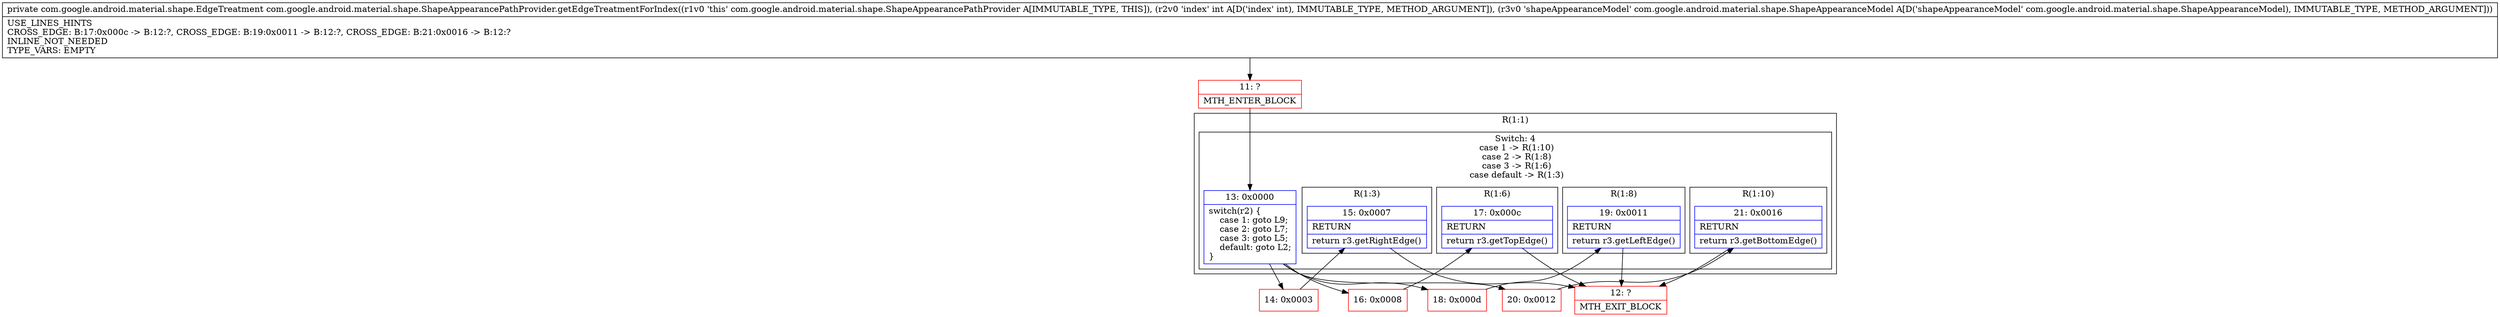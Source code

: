 digraph "CFG forcom.google.android.material.shape.ShapeAppearancePathProvider.getEdgeTreatmentForIndex(ILcom\/google\/android\/material\/shape\/ShapeAppearanceModel;)Lcom\/google\/android\/material\/shape\/EdgeTreatment;" {
subgraph cluster_Region_1177775983 {
label = "R(1:1)";
node [shape=record,color=blue];
subgraph cluster_SwitchRegion_520578700 {
label = "Switch: 4
 case 1 -> R(1:10)
 case 2 -> R(1:8)
 case 3 -> R(1:6)
 case default -> R(1:3)";
node [shape=record,color=blue];
Node_13 [shape=record,label="{13\:\ 0x0000|switch(r2) \{\l    case 1: goto L9;\l    case 2: goto L7;\l    case 3: goto L5;\l    default: goto L2;\l\}\l}"];
subgraph cluster_Region_1985939703 {
label = "R(1:10)";
node [shape=record,color=blue];
Node_21 [shape=record,label="{21\:\ 0x0016|RETURN\l|return r3.getBottomEdge()\l}"];
}
subgraph cluster_Region_1481346635 {
label = "R(1:8)";
node [shape=record,color=blue];
Node_19 [shape=record,label="{19\:\ 0x0011|RETURN\l|return r3.getLeftEdge()\l}"];
}
subgraph cluster_Region_98490938 {
label = "R(1:6)";
node [shape=record,color=blue];
Node_17 [shape=record,label="{17\:\ 0x000c|RETURN\l|return r3.getTopEdge()\l}"];
}
subgraph cluster_Region_566886155 {
label = "R(1:3)";
node [shape=record,color=blue];
Node_15 [shape=record,label="{15\:\ 0x0007|RETURN\l|return r3.getRightEdge()\l}"];
}
}
}
Node_11 [shape=record,color=red,label="{11\:\ ?|MTH_ENTER_BLOCK\l}"];
Node_14 [shape=record,color=red,label="{14\:\ 0x0003}"];
Node_12 [shape=record,color=red,label="{12\:\ ?|MTH_EXIT_BLOCK\l}"];
Node_16 [shape=record,color=red,label="{16\:\ 0x0008}"];
Node_18 [shape=record,color=red,label="{18\:\ 0x000d}"];
Node_20 [shape=record,color=red,label="{20\:\ 0x0012}"];
MethodNode[shape=record,label="{private com.google.android.material.shape.EdgeTreatment com.google.android.material.shape.ShapeAppearancePathProvider.getEdgeTreatmentForIndex((r1v0 'this' com.google.android.material.shape.ShapeAppearancePathProvider A[IMMUTABLE_TYPE, THIS]), (r2v0 'index' int A[D('index' int), IMMUTABLE_TYPE, METHOD_ARGUMENT]), (r3v0 'shapeAppearanceModel' com.google.android.material.shape.ShapeAppearanceModel A[D('shapeAppearanceModel' com.google.android.material.shape.ShapeAppearanceModel), IMMUTABLE_TYPE, METHOD_ARGUMENT]))  | USE_LINES_HINTS\lCROSS_EDGE: B:17:0x000c \-\> B:12:?, CROSS_EDGE: B:19:0x0011 \-\> B:12:?, CROSS_EDGE: B:21:0x0016 \-\> B:12:?\lINLINE_NOT_NEEDED\lTYPE_VARS: EMPTY\l}"];
MethodNode -> Node_11;Node_13 -> Node_14;
Node_13 -> Node_16;
Node_13 -> Node_18;
Node_13 -> Node_20;
Node_21 -> Node_12;
Node_19 -> Node_12;
Node_17 -> Node_12;
Node_15 -> Node_12;
Node_11 -> Node_13;
Node_14 -> Node_15;
Node_16 -> Node_17;
Node_18 -> Node_19;
Node_20 -> Node_21;
}

